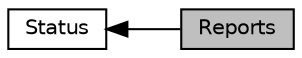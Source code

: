 digraph "Reports"
{
  edge [fontname="Helvetica",fontsize="10",labelfontname="Helvetica",labelfontsize="10"];
  node [fontname="Helvetica",fontsize="10",shape=record];
  rankdir=LR;
  Node1 [label="Status",height=0.2,width=0.4,color="black", fillcolor="white", style="filled",URL="$a00343.html",tooltip="Definitions for the BNR status. "];
  Node0 [label="Reports",height=0.2,width=0.4,color="black", fillcolor="grey75", style="filled", fontcolor="black"];
  Node1->Node0 [shape=plaintext, dir="back", style="solid"];
}
